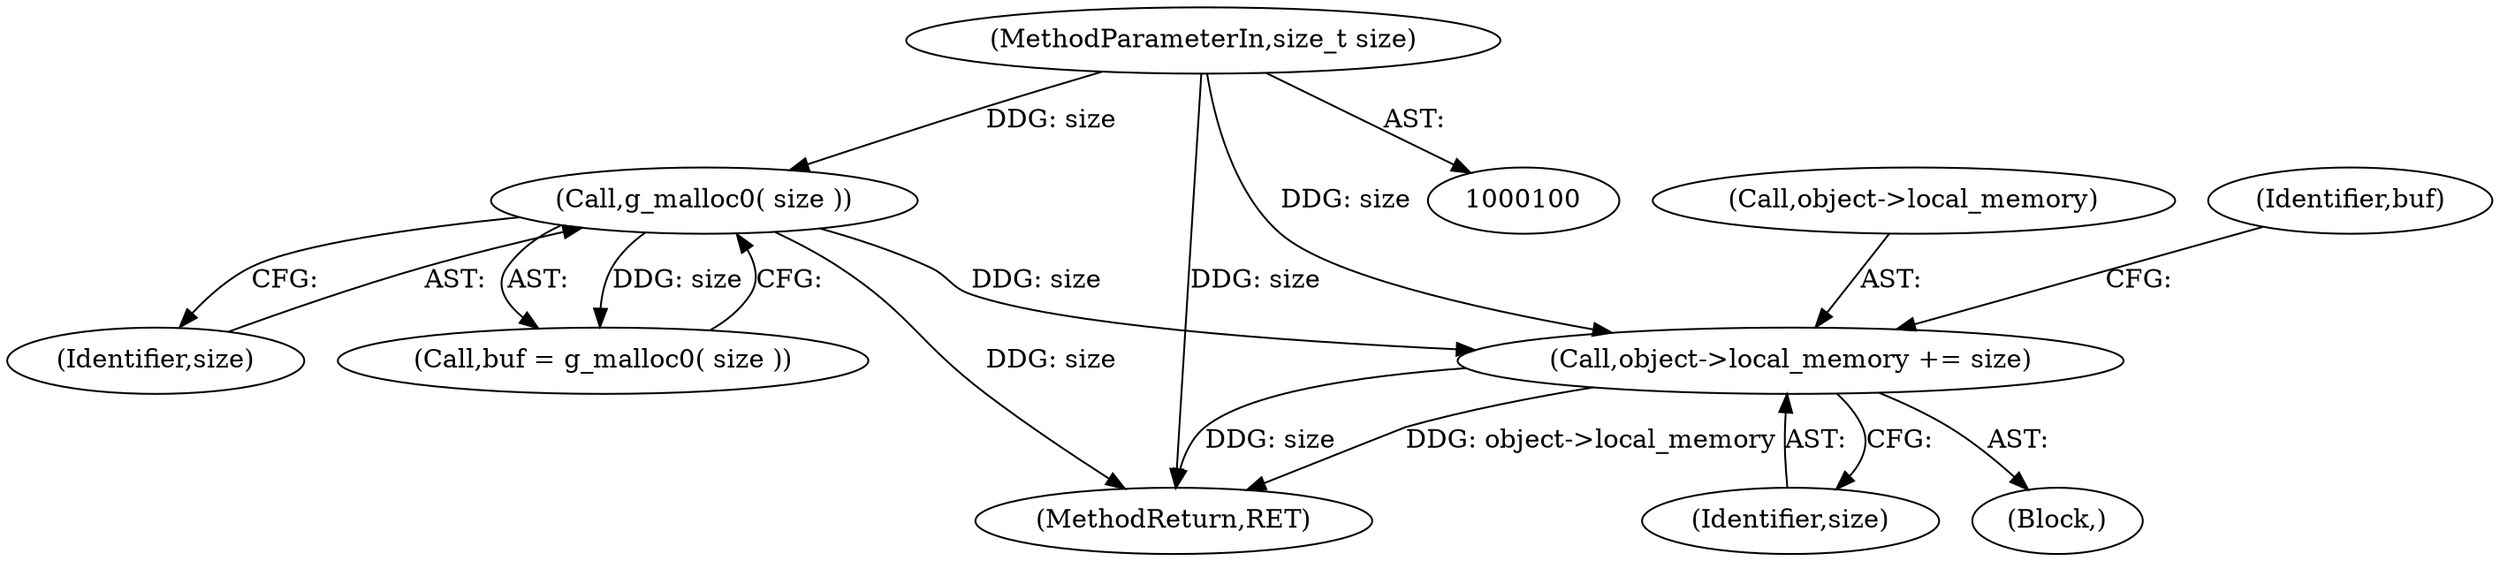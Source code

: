 digraph "0_libvips_00622428bda8d7521db8d74260b519fa41d69d0a@pointer" {
"1000118" [label="(Call,object->local_memory += size)"];
"1000107" [label="(Call,g_malloc0( size ))"];
"1000102" [label="(MethodParameterIn,size_t size)"];
"1000122" [label="(Identifier,size)"];
"1000105" [label="(Call,buf = g_malloc0( size ))"];
"1000125" [label="(MethodReturn,RET)"];
"1000119" [label="(Call,object->local_memory)"];
"1000108" [label="(Identifier,size)"];
"1000107" [label="(Call,g_malloc0( size ))"];
"1000124" [label="(Identifier,buf)"];
"1000102" [label="(MethodParameterIn,size_t size)"];
"1000118" [label="(Call,object->local_memory += size)"];
"1000111" [label="(Block,)"];
"1000118" -> "1000111"  [label="AST: "];
"1000118" -> "1000122"  [label="CFG: "];
"1000119" -> "1000118"  [label="AST: "];
"1000122" -> "1000118"  [label="AST: "];
"1000124" -> "1000118"  [label="CFG: "];
"1000118" -> "1000125"  [label="DDG: size"];
"1000118" -> "1000125"  [label="DDG: object->local_memory"];
"1000107" -> "1000118"  [label="DDG: size"];
"1000102" -> "1000118"  [label="DDG: size"];
"1000107" -> "1000105"  [label="AST: "];
"1000107" -> "1000108"  [label="CFG: "];
"1000108" -> "1000107"  [label="AST: "];
"1000105" -> "1000107"  [label="CFG: "];
"1000107" -> "1000125"  [label="DDG: size"];
"1000107" -> "1000105"  [label="DDG: size"];
"1000102" -> "1000107"  [label="DDG: size"];
"1000102" -> "1000100"  [label="AST: "];
"1000102" -> "1000125"  [label="DDG: size"];
}
